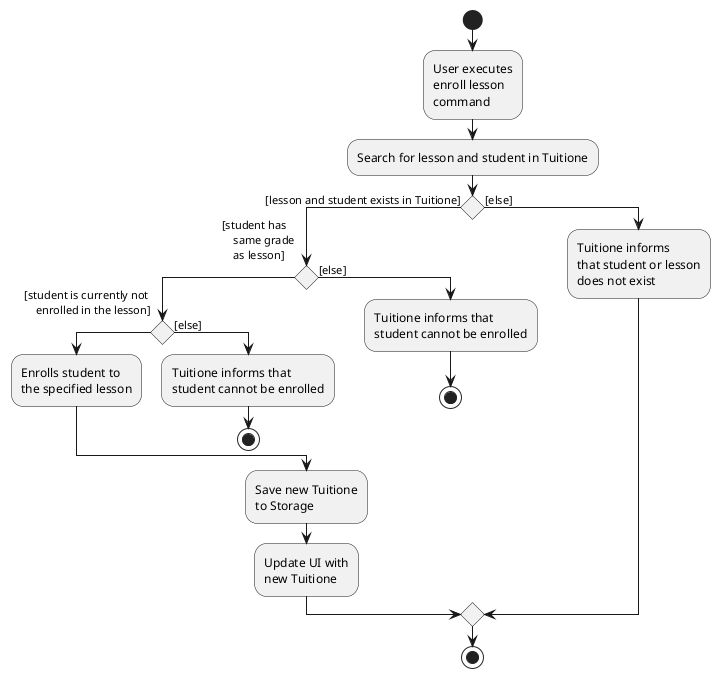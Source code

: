 @startuml
start
:User executes
enroll lesson
command;


:Search for lesson and student in Tuitione;

if () then ([lesson and student exists in Tuitione])

    if() then ([student has
    same grade
    as lesson]
    )


    if() then ([student is currently not
    enrolled in the lesson]
    )

    :Enrolls student to
    the specified lesson;

    else ([else])

    :Tuitione informs that
    student cannot be enrolled;
    stop
    endif


    else ([else])

    :Tuitione informs that
    student cannot be enrolled;
    stop
    endif

    :Save new Tuitione
    to Storage;

    :Update UI with
    new Tuitione;

else ([else])

    :Tuitione informs
    that student or lesson
    does not exist;

endif

stop
@enduml
